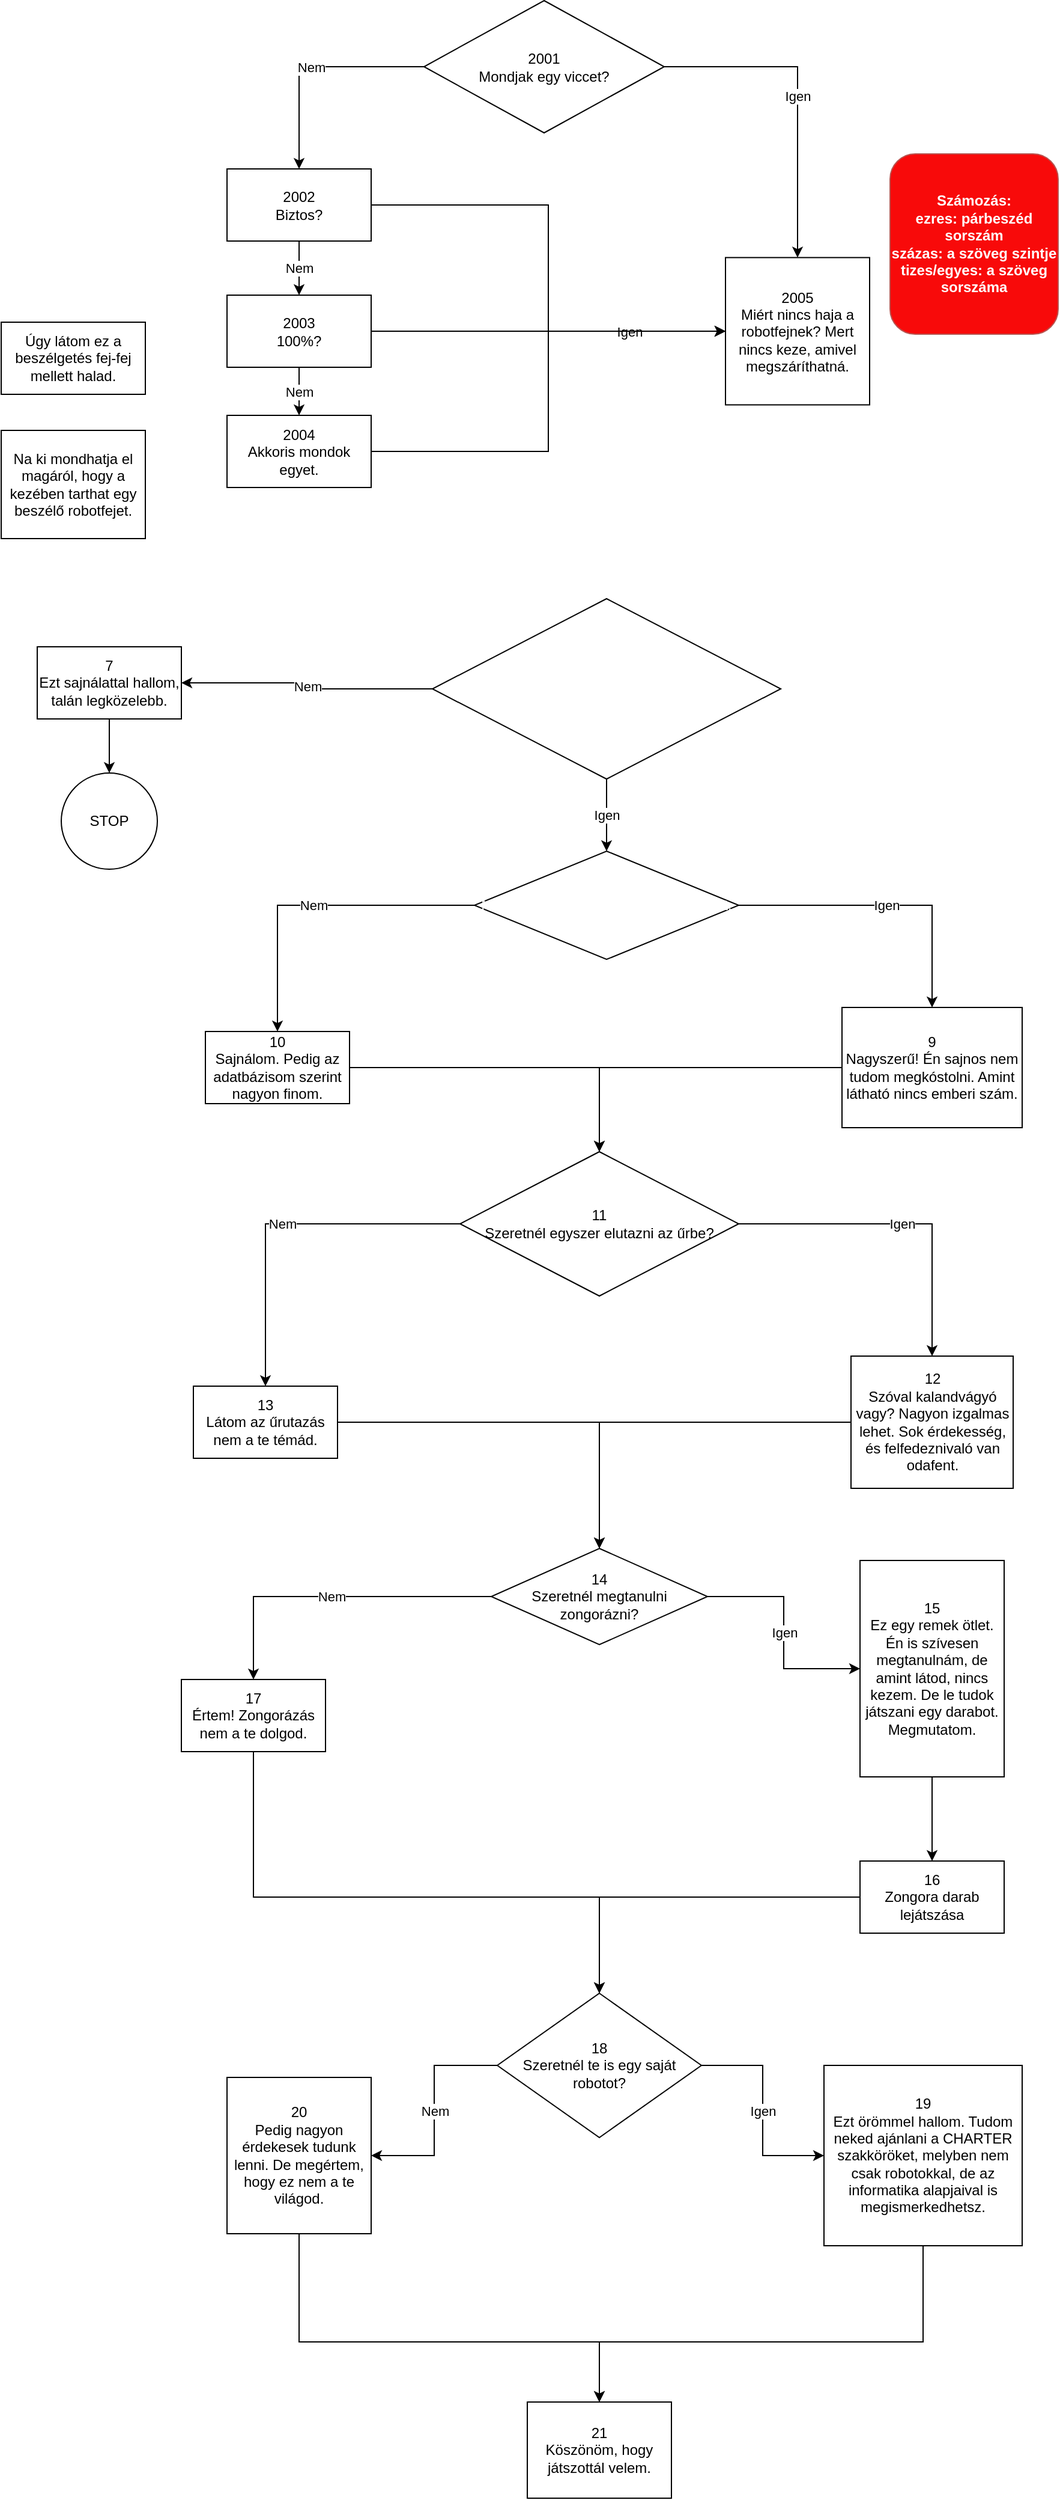 <mxfile version="21.3.4" type="device">
  <diagram name="1 oldal" id="OR_FBINogM6ItG2hrESR">
    <mxGraphModel dx="1932" dy="1738" grid="1" gridSize="10" guides="1" tooltips="1" connect="1" arrows="1" fold="1" page="1" pageScale="1" pageWidth="827" pageHeight="1169" math="0" shadow="0">
      <root>
        <mxCell id="0" />
        <mxCell id="1" parent="0" />
        <mxCell id="OyY0-yEAtnnJZxy43agx-4" value="Igen" style="edgeStyle=orthogonalEdgeStyle;rounded=0;orthogonalLoop=1;jettySize=auto;html=1;" parent="1" source="OyY0-yEAtnnJZxy43agx-2" target="OyY0-yEAtnnJZxy43agx-3" edge="1">
          <mxGeometry relative="1" as="geometry" />
        </mxCell>
        <mxCell id="OyY0-yEAtnnJZxy43agx-6" value="Nem" style="edgeStyle=orthogonalEdgeStyle;rounded=0;orthogonalLoop=1;jettySize=auto;html=1;" parent="1" source="OyY0-yEAtnnJZxy43agx-2" target="OyY0-yEAtnnJZxy43agx-5" edge="1">
          <mxGeometry relative="1" as="geometry" />
        </mxCell>
        <mxCell id="OyY0-yEAtnnJZxy43agx-2" value="2001&lt;br&gt;Mondjak egy viccet?" style="rhombus;whiteSpace=wrap;html=1;" parent="1" vertex="1">
          <mxGeometry x="262" y="-227.5" width="200" height="110" as="geometry" />
        </mxCell>
        <mxCell id="OyY0-yEAtnnJZxy43agx-3" value="2005&lt;br&gt;Miért nincs haja a robotfejnek? Mert nincs keze, amivel megszáríthatná." style="whiteSpace=wrap;html=1;" parent="1" vertex="1">
          <mxGeometry x="513" y="-13.75" width="120" height="122.5" as="geometry" />
        </mxCell>
        <mxCell id="OyY0-yEAtnnJZxy43agx-52" value="Nem" style="edgeStyle=orthogonalEdgeStyle;rounded=0;orthogonalLoop=1;jettySize=auto;html=1;" parent="1" source="OyY0-yEAtnnJZxy43agx-5" target="OyY0-yEAtnnJZxy43agx-51" edge="1">
          <mxGeometry relative="1" as="geometry" />
        </mxCell>
        <mxCell id="OyY0-yEAtnnJZxy43agx-55" value="Igen" style="edgeStyle=orthogonalEdgeStyle;rounded=0;orthogonalLoop=1;jettySize=auto;html=1;exitX=1;exitY=0.5;exitDx=0;exitDy=0;entryX=0;entryY=0.5;entryDx=0;entryDy=0;" parent="1" source="OyY0-yEAtnnJZxy43agx-5" target="OyY0-yEAtnnJZxy43agx-3" edge="1">
          <mxGeometry x="0.6" relative="1" as="geometry">
            <mxPoint as="offset" />
          </mxGeometry>
        </mxCell>
        <mxCell id="OyY0-yEAtnnJZxy43agx-5" value="2002&lt;br&gt;Biztos?" style="whiteSpace=wrap;html=1;" parent="1" vertex="1">
          <mxGeometry x="98" y="-87.5" width="120" height="60" as="geometry" />
        </mxCell>
        <mxCell id="OyY0-yEAtnnJZxy43agx-8" value="Úgy látom ez a beszélgetés fej-fej mellett halad." style="rounded=0;whiteSpace=wrap;html=1;" parent="1" vertex="1">
          <mxGeometry x="-90" y="40" width="120" height="60" as="geometry" />
        </mxCell>
        <mxCell id="OyY0-yEAtnnJZxy43agx-9" value="Na ki mondhatja el magáról, hogy a kezében tarthat egy beszélő robotfejet." style="rounded=0;whiteSpace=wrap;html=1;" parent="1" vertex="1">
          <mxGeometry x="-90" y="130" width="120" height="90" as="geometry" />
        </mxCell>
        <mxCell id="OyY0-yEAtnnJZxy43agx-13" value="Nem" style="edgeStyle=orthogonalEdgeStyle;rounded=0;orthogonalLoop=1;jettySize=auto;html=1;" parent="1" source="OyY0-yEAtnnJZxy43agx-10" target="OyY0-yEAtnnJZxy43agx-12" edge="1">
          <mxGeometry relative="1" as="geometry" />
        </mxCell>
        <mxCell id="OyY0-yEAtnnJZxy43agx-17" value="Igen" style="edgeStyle=orthogonalEdgeStyle;rounded=0;orthogonalLoop=1;jettySize=auto;html=1;entryX=0.5;entryY=0;entryDx=0;entryDy=0;" parent="1" source="OyY0-yEAtnnJZxy43agx-10" target="OyY0-yEAtnnJZxy43agx-18" edge="1">
          <mxGeometry relative="1" as="geometry">
            <mxPoint x="720" y="470" as="targetPoint" />
          </mxGeometry>
        </mxCell>
        <mxCell id="OyY0-yEAtnnJZxy43agx-10" value="&lt;span style=&quot;font-family: Söhne, ui-sans-serif, system-ui, -apple-system, &amp;quot;Segoe UI&amp;quot;, Roboto, Ubuntu, Cantarell, &amp;quot;Noto Sans&amp;quot;, sans-serif, &amp;quot;Helvetica Neue&amp;quot;, Arial, &amp;quot;Apple Color Emoji&amp;quot;, &amp;quot;Segoe UI Emoji&amp;quot;, &amp;quot;Segoe UI Symbol&amp;quot;, &amp;quot;Noto Color Emoji&amp;quot;; font-size: 16px; font-style: normal; font-variant-ligatures: normal; font-variant-caps: normal; font-weight: 400; letter-spacing: normal; orphans: 2; text-align: start; text-indent: 0px; text-transform: none; widows: 2; word-spacing: 0px; -webkit-text-stroke-width: 0px; text-decoration-thickness: initial; text-decoration-style: initial; text-decoration-color: initial; float: none; display: inline !important;&quot;&gt;&lt;font color=&quot;#ffffff&quot;&gt;6&lt;br&gt;Szia! Szeretnél részt venni egy rövid játékban?&lt;/font&gt;&lt;/span&gt;" style="rhombus;whiteSpace=wrap;html=1;" parent="1" vertex="1">
          <mxGeometry x="269" y="270" width="290" height="150" as="geometry" />
        </mxCell>
        <mxCell id="OyY0-yEAtnnJZxy43agx-11" value="&lt;font color=&quot;#ffffff&quot;&gt;&lt;b&gt;Számozás:&lt;br&gt;ezres: párbeszéd sorszám&lt;br&gt;százas: a szöveg szintje&lt;br&gt;tizes/egyes: a szöveg sorszáma&lt;br&gt;&lt;/b&gt;&lt;/font&gt;" style="rounded=1;whiteSpace=wrap;html=1;fillColor=#F80A0A;strokeColor=#b85450;" parent="1" vertex="1">
          <mxGeometry x="650" y="-100" width="140" height="150" as="geometry" />
        </mxCell>
        <mxCell id="OyY0-yEAtnnJZxy43agx-15" value="" style="edgeStyle=orthogonalEdgeStyle;rounded=0;orthogonalLoop=1;jettySize=auto;html=1;" parent="1" source="OyY0-yEAtnnJZxy43agx-12" target="OyY0-yEAtnnJZxy43agx-14" edge="1">
          <mxGeometry relative="1" as="geometry" />
        </mxCell>
        <mxCell id="OyY0-yEAtnnJZxy43agx-12" value="7&lt;br&gt;Ezt sajnálattal hallom, talán legközelebb." style="whiteSpace=wrap;html=1;" parent="1" vertex="1">
          <mxGeometry x="-60" y="310" width="120" height="60" as="geometry" />
        </mxCell>
        <mxCell id="OyY0-yEAtnnJZxy43agx-14" value="STOP" style="ellipse;whiteSpace=wrap;html=1;" parent="1" vertex="1">
          <mxGeometry x="-40" y="415" width="80" height="80" as="geometry" />
        </mxCell>
        <mxCell id="OyY0-yEAtnnJZxy43agx-22" value="Igen" style="edgeStyle=orthogonalEdgeStyle;rounded=0;orthogonalLoop=1;jettySize=auto;html=1;" parent="1" source="OyY0-yEAtnnJZxy43agx-18" target="OyY0-yEAtnnJZxy43agx-21" edge="1">
          <mxGeometry relative="1" as="geometry" />
        </mxCell>
        <mxCell id="OyY0-yEAtnnJZxy43agx-25" value="Nem" style="edgeStyle=orthogonalEdgeStyle;rounded=0;orthogonalLoop=1;jettySize=auto;html=1;" parent="1" source="OyY0-yEAtnnJZxy43agx-18" target="OyY0-yEAtnnJZxy43agx-24" edge="1">
          <mxGeometry relative="1" as="geometry" />
        </mxCell>
        <mxCell id="OyY0-yEAtnnJZxy43agx-18" value="&lt;font color=&quot;#ffffff&quot;&gt;&lt;span style=&quot;font-family: Helvetica; font-size: 12px; font-style: normal; font-variant-ligatures: normal; font-variant-caps: normal; font-weight: 400; letter-spacing: normal; orphans: 2; text-align: center; text-indent: 0px; text-transform: none; widows: 2; word-spacing: 0px; -webkit-text-stroke-width: 0px; text-decoration-thickness: initial; text-decoration-style: initial; text-decoration-color: initial; float: none; display: inline !important;&quot;&gt;8&lt;br&gt;Nagyszerű! Elmondom az első kérdést. Szereted a csokoládét?&lt;/span&gt;&lt;/font&gt;" style="rhombus;whiteSpace=wrap;html=1;" parent="1" vertex="1">
          <mxGeometry x="304" y="480" width="220" height="90" as="geometry" />
        </mxCell>
        <mxCell id="OyY0-yEAtnnJZxy43agx-28" value="Igen" style="edgeStyle=orthogonalEdgeStyle;rounded=0;orthogonalLoop=1;jettySize=auto;html=1;" parent="1" source="OyY0-yEAtnnJZxy43agx-19" target="OyY0-yEAtnnJZxy43agx-27" edge="1">
          <mxGeometry relative="1" as="geometry" />
        </mxCell>
        <mxCell id="OyY0-yEAtnnJZxy43agx-32" value="Nem" style="edgeStyle=orthogonalEdgeStyle;rounded=0;orthogonalLoop=1;jettySize=auto;html=1;" parent="1" source="OyY0-yEAtnnJZxy43agx-19" target="OyY0-yEAtnnJZxy43agx-31" edge="1">
          <mxGeometry relative="1" as="geometry" />
        </mxCell>
        <mxCell id="OyY0-yEAtnnJZxy43agx-19" value="11&lt;br&gt;Szeretnél egyszer elutazni az űrbe?" style="rhombus;whiteSpace=wrap;html=1;" parent="1" vertex="1">
          <mxGeometry x="292" y="730" width="232" height="120" as="geometry" />
        </mxCell>
        <mxCell id="OyY0-yEAtnnJZxy43agx-23" style="edgeStyle=orthogonalEdgeStyle;rounded=0;orthogonalLoop=1;jettySize=auto;html=1;exitX=0;exitY=0.5;exitDx=0;exitDy=0;entryX=0.5;entryY=0;entryDx=0;entryDy=0;" parent="1" source="OyY0-yEAtnnJZxy43agx-21" target="OyY0-yEAtnnJZxy43agx-19" edge="1">
          <mxGeometry relative="1" as="geometry" />
        </mxCell>
        <mxCell id="OyY0-yEAtnnJZxy43agx-21" value="9&lt;br&gt;Nagyszerű! Én sajnos nem tudom megkóstolni. Amint látható nincs emberi szám." style="whiteSpace=wrap;html=1;" parent="1" vertex="1">
          <mxGeometry x="610" y="610" width="150" height="100" as="geometry" />
        </mxCell>
        <mxCell id="OyY0-yEAtnnJZxy43agx-26" style="edgeStyle=orthogonalEdgeStyle;rounded=0;orthogonalLoop=1;jettySize=auto;html=1;exitX=1;exitY=0.5;exitDx=0;exitDy=0;entryX=0.5;entryY=0;entryDx=0;entryDy=0;" parent="1" source="OyY0-yEAtnnJZxy43agx-24" target="OyY0-yEAtnnJZxy43agx-19" edge="1">
          <mxGeometry relative="1" as="geometry" />
        </mxCell>
        <mxCell id="OyY0-yEAtnnJZxy43agx-24" value="10&lt;br&gt;Sajnálom. Pedig az adatbázisom szerint nagyon finom." style="whiteSpace=wrap;html=1;" parent="1" vertex="1">
          <mxGeometry x="80" y="630" width="120" height="60" as="geometry" />
        </mxCell>
        <mxCell id="OyY0-yEAtnnJZxy43agx-30" value="" style="edgeStyle=orthogonalEdgeStyle;rounded=0;orthogonalLoop=1;jettySize=auto;html=1;entryX=0.5;entryY=0;entryDx=0;entryDy=0;" parent="1" source="OyY0-yEAtnnJZxy43agx-27" target="OyY0-yEAtnnJZxy43agx-29" edge="1">
          <mxGeometry relative="1" as="geometry" />
        </mxCell>
        <mxCell id="OyY0-yEAtnnJZxy43agx-27" value="12&lt;br&gt;Szóval kalandvágyó vagy? Nagyon izgalmas lehet. Sok érdekesség, és felfedeznivaló van odafent." style="whiteSpace=wrap;html=1;" parent="1" vertex="1">
          <mxGeometry x="617.5" y="900" width="135" height="110" as="geometry" />
        </mxCell>
        <mxCell id="OyY0-yEAtnnJZxy43agx-35" value="Igen" style="edgeStyle=orthogonalEdgeStyle;rounded=0;orthogonalLoop=1;jettySize=auto;html=1;" parent="1" source="OyY0-yEAtnnJZxy43agx-29" target="OyY0-yEAtnnJZxy43agx-34" edge="1">
          <mxGeometry relative="1" as="geometry" />
        </mxCell>
        <mxCell id="OyY0-yEAtnnJZxy43agx-41" value="Nem" style="edgeStyle=orthogonalEdgeStyle;rounded=0;orthogonalLoop=1;jettySize=auto;html=1;" parent="1" source="OyY0-yEAtnnJZxy43agx-29" target="OyY0-yEAtnnJZxy43agx-40" edge="1">
          <mxGeometry relative="1" as="geometry" />
        </mxCell>
        <mxCell id="OyY0-yEAtnnJZxy43agx-29" value="14&lt;br&gt;Szeretnél megtanulni zongorázni?" style="rhombus;whiteSpace=wrap;html=1;" parent="1" vertex="1">
          <mxGeometry x="318" y="1060" width="180" height="80" as="geometry" />
        </mxCell>
        <mxCell id="OyY0-yEAtnnJZxy43agx-33" style="edgeStyle=orthogonalEdgeStyle;rounded=0;orthogonalLoop=1;jettySize=auto;html=1;exitX=1;exitY=0.5;exitDx=0;exitDy=0;entryX=0.5;entryY=0;entryDx=0;entryDy=0;" parent="1" source="OyY0-yEAtnnJZxy43agx-31" target="OyY0-yEAtnnJZxy43agx-29" edge="1">
          <mxGeometry relative="1" as="geometry" />
        </mxCell>
        <mxCell id="OyY0-yEAtnnJZxy43agx-31" value="13&lt;br&gt;Látom az űrutazás nem a te témád." style="whiteSpace=wrap;html=1;" parent="1" vertex="1">
          <mxGeometry x="70" y="925" width="120" height="60" as="geometry" />
        </mxCell>
        <mxCell id="OyY0-yEAtnnJZxy43agx-37" value="" style="edgeStyle=orthogonalEdgeStyle;rounded=0;orthogonalLoop=1;jettySize=auto;html=1;" parent="1" source="OyY0-yEAtnnJZxy43agx-34" target="OyY0-yEAtnnJZxy43agx-36" edge="1">
          <mxGeometry relative="1" as="geometry" />
        </mxCell>
        <mxCell id="OyY0-yEAtnnJZxy43agx-34" value="15&lt;br&gt;Ez egy remek ötlet. Én is szívesen megtanulnám, de amint látod, nincs kezem. De le tudok játszani egy darabot. Megmutatom." style="whiteSpace=wrap;html=1;" parent="1" vertex="1">
          <mxGeometry x="625" y="1070" width="120" height="180" as="geometry" />
        </mxCell>
        <mxCell id="OyY0-yEAtnnJZxy43agx-39" value="" style="edgeStyle=orthogonalEdgeStyle;rounded=0;orthogonalLoop=1;jettySize=auto;html=1;entryX=0.5;entryY=0;entryDx=0;entryDy=0;" parent="1" source="OyY0-yEAtnnJZxy43agx-36" target="OyY0-yEAtnnJZxy43agx-38" edge="1">
          <mxGeometry relative="1" as="geometry" />
        </mxCell>
        <mxCell id="OyY0-yEAtnnJZxy43agx-36" value="16&lt;br&gt;Zongora darab lejátszása" style="whiteSpace=wrap;html=1;" parent="1" vertex="1">
          <mxGeometry x="625" y="1320" width="120" height="60" as="geometry" />
        </mxCell>
        <mxCell id="OyY0-yEAtnnJZxy43agx-45" value="Igen" style="edgeStyle=orthogonalEdgeStyle;rounded=0;orthogonalLoop=1;jettySize=auto;html=1;" parent="1" source="OyY0-yEAtnnJZxy43agx-38" target="OyY0-yEAtnnJZxy43agx-44" edge="1">
          <mxGeometry relative="1" as="geometry" />
        </mxCell>
        <mxCell id="OyY0-yEAtnnJZxy43agx-47" value="Nem" style="edgeStyle=orthogonalEdgeStyle;rounded=0;orthogonalLoop=1;jettySize=auto;html=1;" parent="1" source="OyY0-yEAtnnJZxy43agx-38" target="OyY0-yEAtnnJZxy43agx-46" edge="1">
          <mxGeometry relative="1" as="geometry" />
        </mxCell>
        <mxCell id="OyY0-yEAtnnJZxy43agx-38" value="18&lt;br&gt;Szeretnél te is egy saját robotot?" style="rhombus;whiteSpace=wrap;html=1;" parent="1" vertex="1">
          <mxGeometry x="323" y="1430" width="170" height="120" as="geometry" />
        </mxCell>
        <mxCell id="OyY0-yEAtnnJZxy43agx-43" style="edgeStyle=orthogonalEdgeStyle;rounded=0;orthogonalLoop=1;jettySize=auto;html=1;exitX=0.5;exitY=1;exitDx=0;exitDy=0;entryX=0.5;entryY=0;entryDx=0;entryDy=0;" parent="1" source="OyY0-yEAtnnJZxy43agx-40" target="OyY0-yEAtnnJZxy43agx-38" edge="1">
          <mxGeometry relative="1" as="geometry">
            <Array as="points">
              <mxPoint x="120" y="1350" />
              <mxPoint x="408" y="1350" />
            </Array>
          </mxGeometry>
        </mxCell>
        <mxCell id="OyY0-yEAtnnJZxy43agx-40" value="17&lt;br&gt;Értem! Zongorázás nem a te dolgod." style="whiteSpace=wrap;html=1;" parent="1" vertex="1">
          <mxGeometry x="60" y="1169" width="120" height="60" as="geometry" />
        </mxCell>
        <mxCell id="OyY0-yEAtnnJZxy43agx-49" value="" style="edgeStyle=orthogonalEdgeStyle;rounded=0;orthogonalLoop=1;jettySize=auto;html=1;" parent="1" source="OyY0-yEAtnnJZxy43agx-44" target="OyY0-yEAtnnJZxy43agx-48" edge="1">
          <mxGeometry relative="1" as="geometry">
            <Array as="points">
              <mxPoint x="678" y="1720" />
              <mxPoint x="408" y="1720" />
            </Array>
          </mxGeometry>
        </mxCell>
        <mxCell id="OyY0-yEAtnnJZxy43agx-44" value="19&lt;br&gt;Ezt örömmel hallom. Tudom neked ajánlani a CHARTER szakköröket, melyben nem csak robotokkal, de az informatika alapjaival is megismerkedhetsz." style="whiteSpace=wrap;html=1;" parent="1" vertex="1">
          <mxGeometry x="595" y="1490" width="165" height="150" as="geometry" />
        </mxCell>
        <mxCell id="OyY0-yEAtnnJZxy43agx-50" style="edgeStyle=orthogonalEdgeStyle;rounded=0;orthogonalLoop=1;jettySize=auto;html=1;exitX=0.5;exitY=1;exitDx=0;exitDy=0;entryX=0.5;entryY=0;entryDx=0;entryDy=0;" parent="1" source="OyY0-yEAtnnJZxy43agx-46" target="OyY0-yEAtnnJZxy43agx-48" edge="1">
          <mxGeometry relative="1" as="geometry">
            <Array as="points">
              <mxPoint x="158" y="1720" />
              <mxPoint x="408" y="1720" />
            </Array>
          </mxGeometry>
        </mxCell>
        <mxCell id="OyY0-yEAtnnJZxy43agx-46" value="20&lt;br&gt;Pedig nagyon érdekesek tudunk lenni. De megértem, hogy ez nem a te világod." style="whiteSpace=wrap;html=1;" parent="1" vertex="1">
          <mxGeometry x="98" y="1500" width="120" height="130" as="geometry" />
        </mxCell>
        <mxCell id="OyY0-yEAtnnJZxy43agx-48" value="21&lt;br&gt;Köszönöm, hogy játszottál velem." style="whiteSpace=wrap;html=1;" parent="1" vertex="1">
          <mxGeometry x="348" y="1770" width="120" height="80" as="geometry" />
        </mxCell>
        <mxCell id="OyY0-yEAtnnJZxy43agx-54" value="Nem" style="edgeStyle=orthogonalEdgeStyle;rounded=0;orthogonalLoop=1;jettySize=auto;html=1;" parent="1" source="OyY0-yEAtnnJZxy43agx-51" target="OyY0-yEAtnnJZxy43agx-53" edge="1">
          <mxGeometry relative="1" as="geometry" />
        </mxCell>
        <mxCell id="OyY0-yEAtnnJZxy43agx-56" style="edgeStyle=orthogonalEdgeStyle;rounded=0;orthogonalLoop=1;jettySize=auto;html=1;exitX=1;exitY=0.5;exitDx=0;exitDy=0;" parent="1" source="OyY0-yEAtnnJZxy43agx-51" edge="1">
          <mxGeometry relative="1" as="geometry">
            <mxPoint x="513" y="47.5" as="targetPoint" />
          </mxGeometry>
        </mxCell>
        <mxCell id="OyY0-yEAtnnJZxy43agx-51" value="2003&lt;br&gt;100%?" style="whiteSpace=wrap;html=1;" parent="1" vertex="1">
          <mxGeometry x="98" y="17.5" width="120" height="60" as="geometry" />
        </mxCell>
        <mxCell id="OyY0-yEAtnnJZxy43agx-57" style="edgeStyle=orthogonalEdgeStyle;rounded=0;orthogonalLoop=1;jettySize=auto;html=1;exitX=1;exitY=0.5;exitDx=0;exitDy=0;entryX=0;entryY=0.5;entryDx=0;entryDy=0;" parent="1" source="OyY0-yEAtnnJZxy43agx-53" target="OyY0-yEAtnnJZxy43agx-3" edge="1">
          <mxGeometry relative="1" as="geometry">
            <mxPoint x="423" y="107.5" as="targetPoint" />
          </mxGeometry>
        </mxCell>
        <mxCell id="OyY0-yEAtnnJZxy43agx-53" value="2004&lt;br&gt;Akkoris mondok egyet." style="whiteSpace=wrap;html=1;" parent="1" vertex="1">
          <mxGeometry x="98" y="117.5" width="120" height="60" as="geometry" />
        </mxCell>
      </root>
    </mxGraphModel>
  </diagram>
</mxfile>
